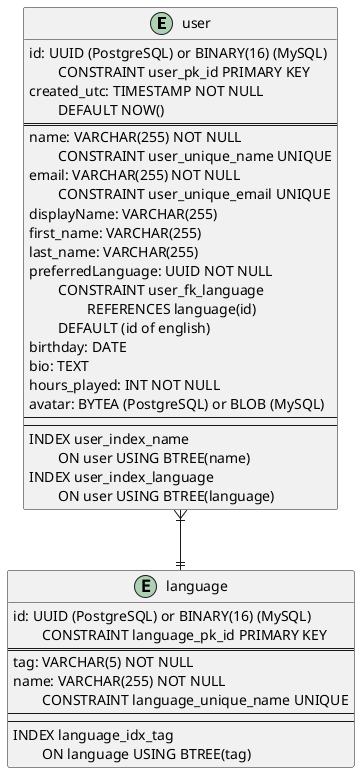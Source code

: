 @startuml

entity user {
    id: UUID (PostgreSQL) or BINARY(16) (MySQL)
    \tCONSTRAINT user_pk_id PRIMARY KEY
    created_utc: TIMESTAMP NOT NULL
    \tDEFAULT NOW()
    ==
    name: VARCHAR(255) NOT NULL
    \tCONSTRAINT user_unique_name UNIQUE
    email: VARCHAR(255) NOT NULL
    \tCONSTRAINT user_unique_email UNIQUE
    displayName: VARCHAR(255)
    first_name: VARCHAR(255)
    last_name: VARCHAR(255)
    preferredLanguage: UUID NOT NULL
    \tCONSTRAINT user_fk_language
    \t\tREFERENCES language(id)
    \tDEFAULT (id of english)
    birthday: DATE
    bio: TEXT
    hours_played: INT NOT NULL
    avatar: BYTEA (PostgreSQL) or BLOB (MySQL)
    ---
    ---
    INDEX user_index_name
    \tON user USING BTREE(name)
    INDEX user_index_language
    \tON user USING BTREE(language)
}

entity language {
    id: UUID (PostgreSQL) or BINARY(16) (MySQL)
    \tCONSTRAINT language_pk_id PRIMARY KEY
    ==
    tag: VARCHAR(5) NOT NULL
    name: VARCHAR(255) NOT NULL
    \tCONSTRAINT language_unique_name UNIQUE
    ---
    ---
    INDEX language_idx_tag
    \tON language USING BTREE(tag)
}

user }|--|| language

@enduml